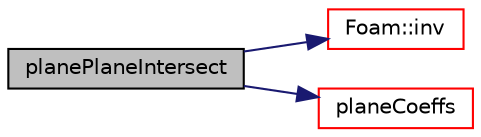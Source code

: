 digraph "planePlaneIntersect"
{
  bgcolor="transparent";
  edge [fontname="Helvetica",fontsize="10",labelfontname="Helvetica",labelfontsize="10"];
  node [fontname="Helvetica",fontsize="10",shape=record];
  rankdir="LR";
  Node723 [label="planePlaneIntersect",height=0.2,width=0.4,color="black", fillcolor="grey75", style="filled", fontcolor="black"];
  Node723 -> Node724 [color="midnightblue",fontsize="10",style="solid",fontname="Helvetica"];
  Node724 [label="Foam::inv",height=0.2,width=0.4,color="red",URL="$a21851.html#ac51979edadae5b8ade119dd30b88e381"];
  Node723 -> Node728 [color="midnightblue",fontsize="10",style="solid",fontname="Helvetica"];
  Node728 [label="planeCoeffs",height=0.2,width=0.4,color="red",URL="$a28725.html#a0be97f85c31739353583fde96945cd5c",tooltip="Return coefficients for the. "];
}
